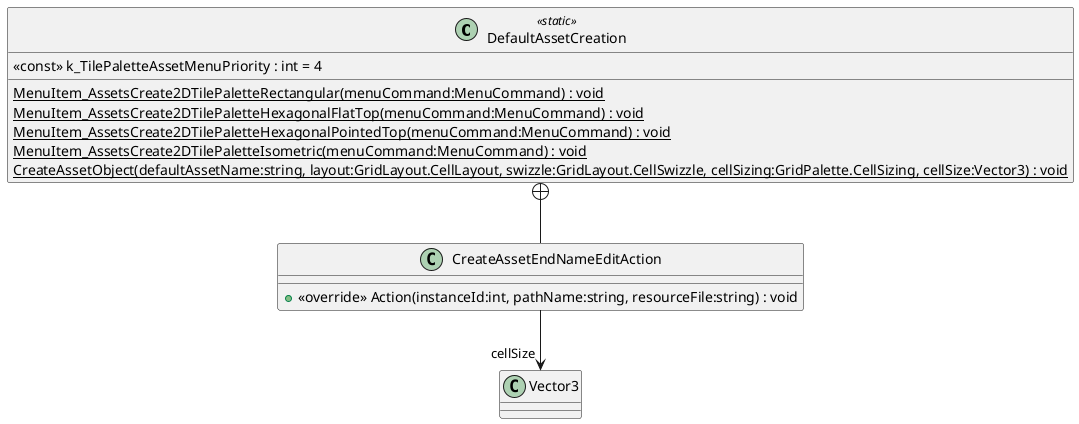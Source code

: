 @startuml
class DefaultAssetCreation <<static>> {
    <<const>> k_TilePaletteAssetMenuPriority : int = 4
    {static} MenuItem_AssetsCreate2DTilePaletteRectangular(menuCommand:MenuCommand) : void
    {static} MenuItem_AssetsCreate2DTilePaletteHexagonalFlatTop(menuCommand:MenuCommand) : void
    {static} MenuItem_AssetsCreate2DTilePaletteHexagonalPointedTop(menuCommand:MenuCommand) : void
    {static} MenuItem_AssetsCreate2DTilePaletteIsometric(menuCommand:MenuCommand) : void
    {static} CreateAssetObject(defaultAssetName:string, layout:GridLayout.CellLayout, swizzle:GridLayout.CellSwizzle, cellSizing:GridPalette.CellSizing, cellSize:Vector3) : void
}
class CreateAssetEndNameEditAction {
    + <<override>> Action(instanceId:int, pathName:string, resourceFile:string) : void
}
DefaultAssetCreation +-- CreateAssetEndNameEditAction
CreateAssetEndNameEditAction --> "cellSize" Vector3
@enduml
